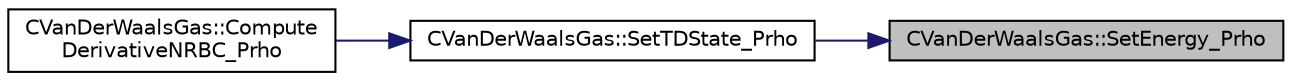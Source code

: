 digraph "CVanDerWaalsGas::SetEnergy_Prho"
{
 // LATEX_PDF_SIZE
  edge [fontname="Helvetica",fontsize="10",labelfontname="Helvetica",labelfontsize="10"];
  node [fontname="Helvetica",fontsize="10",shape=record];
  rankdir="RL";
  Node1 [label="CVanDerWaalsGas::SetEnergy_Prho",height=0.2,width=0.4,color="black", fillcolor="grey75", style="filled", fontcolor="black",tooltip="Set the Dimensionless Internal Energy using Pressure and Density."];
  Node1 -> Node2 [dir="back",color="midnightblue",fontsize="10",style="solid",fontname="Helvetica"];
  Node2 [label="CVanDerWaalsGas::SetTDState_Prho",height=0.2,width=0.4,color="black", fillcolor="white", style="filled",URL="$classCVanDerWaalsGas.html#a3e3819999d02ba7e9d6fd90562f4e53b",tooltip="Set the Dimensionless State using Pressure and Density."];
  Node2 -> Node3 [dir="back",color="midnightblue",fontsize="10",style="solid",fontname="Helvetica"];
  Node3 [label="CVanDerWaalsGas::Compute\lDerivativeNRBC_Prho",height=0.2,width=0.4,color="black", fillcolor="white", style="filled",URL="$classCVanDerWaalsGas.html#a509039b3e2a11f51b2dce888bb1b8ef0",tooltip="compute some derivatives of enthalpy and entropy needed for subsonic inflow BC"];
}
